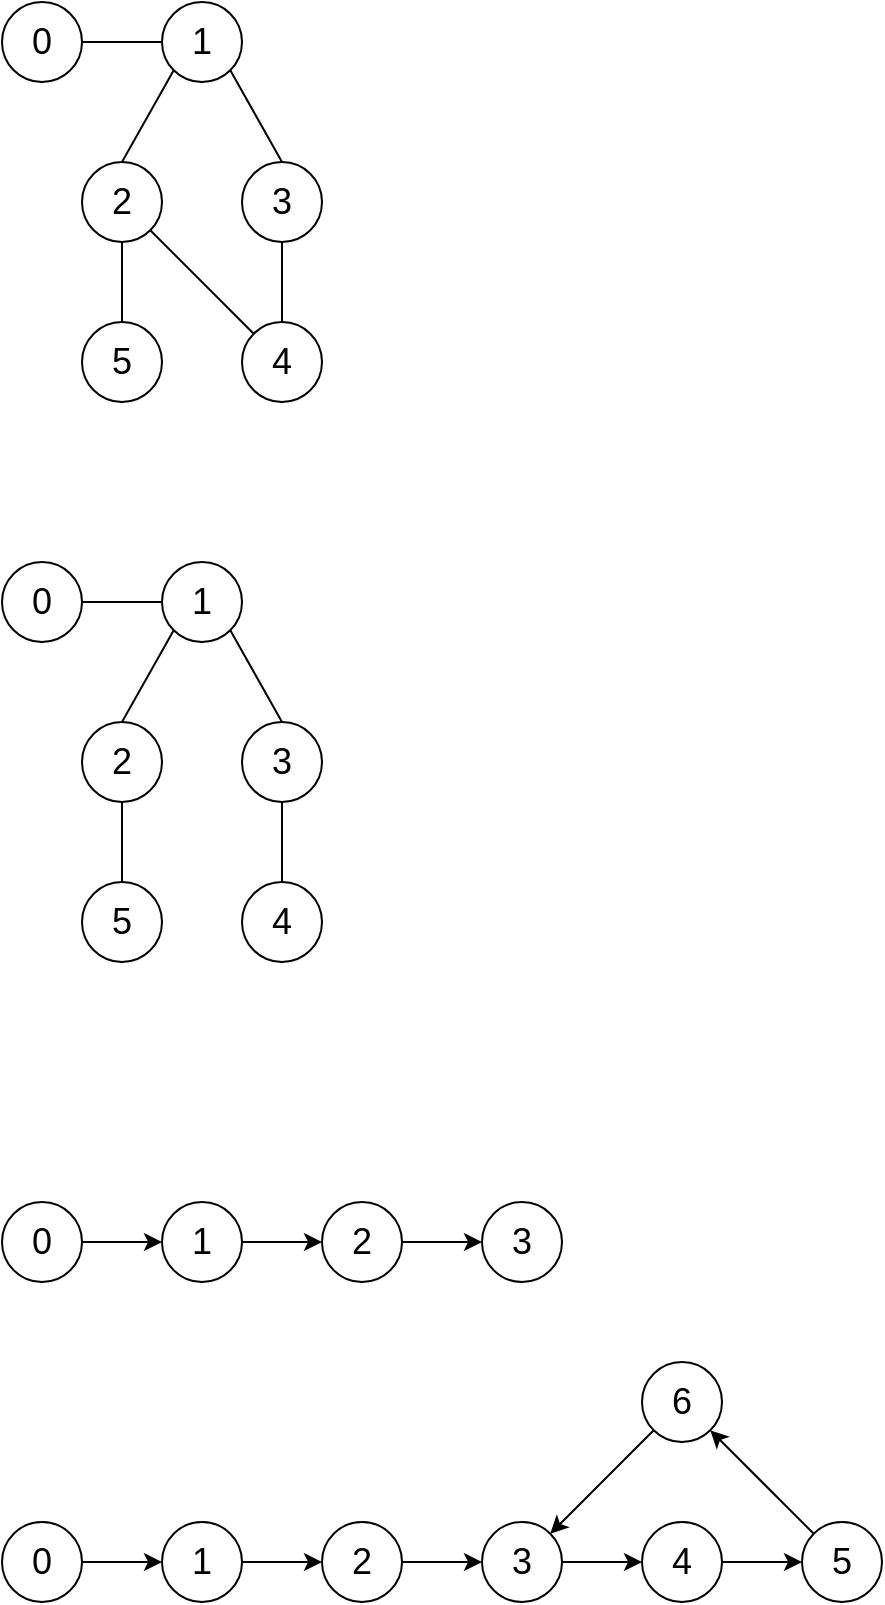 <mxfile version="12.5.3" type="device"><diagram id="YvnQEWQ_zW1g7aBh3bq4" name="第 1 页"><mxGraphModel dx="1106" dy="820" grid="1" gridSize="10" guides="1" tooltips="1" connect="1" arrows="1" fold="1" page="1" pageScale="1" pageWidth="827" pageHeight="1169" math="0" shadow="0"><root><mxCell id="0"/><mxCell id="1" parent="0"/><mxCell id="4K0qvKS_ltvMtjV-e6bl-1" value="&lt;font style=&quot;font-size: 18px&quot;&gt;0&lt;/font&gt;" style="ellipse;whiteSpace=wrap;html=1;aspect=fixed;" parent="1" vertex="1"><mxGeometry x="120" y="120" width="40" height="40" as="geometry"/></mxCell><mxCell id="aAc9UXp_5tMA21HBsRUT-1" value="&lt;font style=&quot;font-size: 18px&quot;&gt;1&lt;/font&gt;" style="ellipse;whiteSpace=wrap;html=1;aspect=fixed;" vertex="1" parent="1"><mxGeometry x="200" y="120" width="40" height="40" as="geometry"/></mxCell><mxCell id="aAc9UXp_5tMA21HBsRUT-2" value="&lt;font style=&quot;font-size: 18px&quot;&gt;2&lt;/font&gt;" style="ellipse;whiteSpace=wrap;html=1;aspect=fixed;" vertex="1" parent="1"><mxGeometry x="160" y="200" width="40" height="40" as="geometry"/></mxCell><mxCell id="aAc9UXp_5tMA21HBsRUT-3" value="&lt;font style=&quot;font-size: 18px&quot;&gt;3&lt;/font&gt;" style="ellipse;whiteSpace=wrap;html=1;aspect=fixed;" vertex="1" parent="1"><mxGeometry x="240" y="200" width="40" height="40" as="geometry"/></mxCell><mxCell id="aAc9UXp_5tMA21HBsRUT-4" value="&lt;font style=&quot;font-size: 18px&quot;&gt;4&lt;/font&gt;" style="ellipse;whiteSpace=wrap;html=1;aspect=fixed;" vertex="1" parent="1"><mxGeometry x="240" y="280" width="40" height="40" as="geometry"/></mxCell><mxCell id="aAc9UXp_5tMA21HBsRUT-5" value="&lt;font style=&quot;font-size: 18px&quot;&gt;5&lt;/font&gt;" style="ellipse;whiteSpace=wrap;html=1;aspect=fixed;" vertex="1" parent="1"><mxGeometry x="160" y="280" width="40" height="40" as="geometry"/></mxCell><mxCell id="aAc9UXp_5tMA21HBsRUT-7" value="" style="endArrow=none;html=1;exitX=1;exitY=1;exitDx=0;exitDy=0;entryX=0.5;entryY=0;entryDx=0;entryDy=0;" edge="1" parent="1" source="aAc9UXp_5tMA21HBsRUT-1" target="aAc9UXp_5tMA21HBsRUT-3"><mxGeometry width="50" height="50" relative="1" as="geometry"><mxPoint x="310" y="150" as="sourcePoint"/><mxPoint x="360" y="100" as="targetPoint"/></mxGeometry></mxCell><mxCell id="aAc9UXp_5tMA21HBsRUT-8" value="" style="endArrow=none;html=1;entryX=0.5;entryY=1;entryDx=0;entryDy=0;exitX=0.5;exitY=0;exitDx=0;exitDy=0;" edge="1" parent="1" source="aAc9UXp_5tMA21HBsRUT-4" target="aAc9UXp_5tMA21HBsRUT-3"><mxGeometry width="50" height="50" relative="1" as="geometry"><mxPoint x="100" y="470" as="sourcePoint"/><mxPoint x="150" y="420" as="targetPoint"/></mxGeometry></mxCell><mxCell id="aAc9UXp_5tMA21HBsRUT-9" value="" style="endArrow=none;html=1;entryX=0;entryY=0;entryDx=0;entryDy=0;exitX=1;exitY=1;exitDx=0;exitDy=0;" edge="1" parent="1" source="aAc9UXp_5tMA21HBsRUT-2" target="aAc9UXp_5tMA21HBsRUT-4"><mxGeometry width="50" height="50" relative="1" as="geometry"><mxPoint x="180" y="450" as="sourcePoint"/><mxPoint x="230" y="400" as="targetPoint"/></mxGeometry></mxCell><mxCell id="aAc9UXp_5tMA21HBsRUT-10" value="" style="endArrow=none;html=1;exitX=0;exitY=1;exitDx=0;exitDy=0;entryX=0.5;entryY=0;entryDx=0;entryDy=0;" edge="1" parent="1" source="aAc9UXp_5tMA21HBsRUT-1" target="aAc9UXp_5tMA21HBsRUT-2"><mxGeometry width="50" height="50" relative="1" as="geometry"><mxPoint x="30" y="290" as="sourcePoint"/><mxPoint x="80" y="240" as="targetPoint"/></mxGeometry></mxCell><mxCell id="aAc9UXp_5tMA21HBsRUT-11" value="" style="endArrow=none;html=1;entryX=0;entryY=0.5;entryDx=0;entryDy=0;exitX=1;exitY=0.5;exitDx=0;exitDy=0;" edge="1" parent="1" source="4K0qvKS_ltvMtjV-e6bl-1" target="aAc9UXp_5tMA21HBsRUT-1"><mxGeometry width="50" height="50" relative="1" as="geometry"><mxPoint x="20" y="320" as="sourcePoint"/><mxPoint x="70" y="270" as="targetPoint"/></mxGeometry></mxCell><mxCell id="aAc9UXp_5tMA21HBsRUT-12" value="" style="endArrow=none;html=1;entryX=0.5;entryY=1;entryDx=0;entryDy=0;" edge="1" parent="1" source="aAc9UXp_5tMA21HBsRUT-5" target="aAc9UXp_5tMA21HBsRUT-2"><mxGeometry width="50" height="50" relative="1" as="geometry"><mxPoint x="80" y="460" as="sourcePoint"/><mxPoint x="130" y="410" as="targetPoint"/></mxGeometry></mxCell><mxCell id="aAc9UXp_5tMA21HBsRUT-13" value="&lt;font style=&quot;font-size: 18px&quot;&gt;0&lt;/font&gt;" style="ellipse;whiteSpace=wrap;html=1;aspect=fixed;" vertex="1" parent="1"><mxGeometry x="120" y="400" width="40" height="40" as="geometry"/></mxCell><mxCell id="aAc9UXp_5tMA21HBsRUT-14" value="&lt;font style=&quot;font-size: 18px&quot;&gt;1&lt;/font&gt;" style="ellipse;whiteSpace=wrap;html=1;aspect=fixed;" vertex="1" parent="1"><mxGeometry x="200" y="400" width="40" height="40" as="geometry"/></mxCell><mxCell id="aAc9UXp_5tMA21HBsRUT-15" value="&lt;font style=&quot;font-size: 18px&quot;&gt;2&lt;/font&gt;" style="ellipse;whiteSpace=wrap;html=1;aspect=fixed;" vertex="1" parent="1"><mxGeometry x="160" y="480" width="40" height="40" as="geometry"/></mxCell><mxCell id="aAc9UXp_5tMA21HBsRUT-16" value="&lt;font style=&quot;font-size: 18px&quot;&gt;3&lt;/font&gt;" style="ellipse;whiteSpace=wrap;html=1;aspect=fixed;" vertex="1" parent="1"><mxGeometry x="240" y="480" width="40" height="40" as="geometry"/></mxCell><mxCell id="aAc9UXp_5tMA21HBsRUT-17" value="&lt;font style=&quot;font-size: 18px&quot;&gt;4&lt;/font&gt;" style="ellipse;whiteSpace=wrap;html=1;aspect=fixed;" vertex="1" parent="1"><mxGeometry x="240" y="560" width="40" height="40" as="geometry"/></mxCell><mxCell id="aAc9UXp_5tMA21HBsRUT-18" value="&lt;font style=&quot;font-size: 18px&quot;&gt;5&lt;/font&gt;" style="ellipse;whiteSpace=wrap;html=1;aspect=fixed;" vertex="1" parent="1"><mxGeometry x="160" y="560" width="40" height="40" as="geometry"/></mxCell><mxCell id="aAc9UXp_5tMA21HBsRUT-19" value="" style="endArrow=none;html=1;exitX=1;exitY=1;exitDx=0;exitDy=0;entryX=0.5;entryY=0;entryDx=0;entryDy=0;" edge="1" parent="1" source="aAc9UXp_5tMA21HBsRUT-14" target="aAc9UXp_5tMA21HBsRUT-16"><mxGeometry width="50" height="50" relative="1" as="geometry"><mxPoint x="310" y="430" as="sourcePoint"/><mxPoint x="360" y="380" as="targetPoint"/></mxGeometry></mxCell><mxCell id="aAc9UXp_5tMA21HBsRUT-20" value="" style="endArrow=none;html=1;entryX=0.5;entryY=1;entryDx=0;entryDy=0;exitX=0.5;exitY=0;exitDx=0;exitDy=0;" edge="1" parent="1" source="aAc9UXp_5tMA21HBsRUT-17" target="aAc9UXp_5tMA21HBsRUT-16"><mxGeometry width="50" height="50" relative="1" as="geometry"><mxPoint x="100" y="750" as="sourcePoint"/><mxPoint x="150" y="700" as="targetPoint"/></mxGeometry></mxCell><mxCell id="aAc9UXp_5tMA21HBsRUT-22" value="" style="endArrow=none;html=1;exitX=0;exitY=1;exitDx=0;exitDy=0;entryX=0.5;entryY=0;entryDx=0;entryDy=0;" edge="1" parent="1" source="aAc9UXp_5tMA21HBsRUT-14" target="aAc9UXp_5tMA21HBsRUT-15"><mxGeometry width="50" height="50" relative="1" as="geometry"><mxPoint x="30" y="570" as="sourcePoint"/><mxPoint x="80" y="520" as="targetPoint"/></mxGeometry></mxCell><mxCell id="aAc9UXp_5tMA21HBsRUT-23" value="" style="endArrow=none;html=1;entryX=0;entryY=0.5;entryDx=0;entryDy=0;exitX=1;exitY=0.5;exitDx=0;exitDy=0;" edge="1" parent="1" source="aAc9UXp_5tMA21HBsRUT-13" target="aAc9UXp_5tMA21HBsRUT-14"><mxGeometry width="50" height="50" relative="1" as="geometry"><mxPoint x="20" y="600" as="sourcePoint"/><mxPoint x="70" y="550" as="targetPoint"/></mxGeometry></mxCell><mxCell id="aAc9UXp_5tMA21HBsRUT-24" value="" style="endArrow=none;html=1;entryX=0.5;entryY=1;entryDx=0;entryDy=0;" edge="1" parent="1" source="aAc9UXp_5tMA21HBsRUT-18" target="aAc9UXp_5tMA21HBsRUT-15"><mxGeometry width="50" height="50" relative="1" as="geometry"><mxPoint x="80" y="740" as="sourcePoint"/><mxPoint x="130" y="690" as="targetPoint"/></mxGeometry></mxCell><mxCell id="aAc9UXp_5tMA21HBsRUT-30" style="edgeStyle=orthogonalEdgeStyle;rounded=0;orthogonalLoop=1;jettySize=auto;html=1;entryX=0;entryY=0.5;entryDx=0;entryDy=0;" edge="1" parent="1" source="aAc9UXp_5tMA21HBsRUT-25" target="aAc9UXp_5tMA21HBsRUT-26"><mxGeometry relative="1" as="geometry"/></mxCell><mxCell id="aAc9UXp_5tMA21HBsRUT-25" value="&lt;font style=&quot;font-size: 18px&quot;&gt;0&lt;/font&gt;" style="ellipse;whiteSpace=wrap;html=1;aspect=fixed;" vertex="1" parent="1"><mxGeometry x="120" y="720" width="40" height="40" as="geometry"/></mxCell><mxCell id="aAc9UXp_5tMA21HBsRUT-31" style="edgeStyle=orthogonalEdgeStyle;rounded=0;orthogonalLoop=1;jettySize=auto;html=1;entryX=0;entryY=0.5;entryDx=0;entryDy=0;" edge="1" parent="1" source="aAc9UXp_5tMA21HBsRUT-26" target="aAc9UXp_5tMA21HBsRUT-27"><mxGeometry relative="1" as="geometry"/></mxCell><mxCell id="aAc9UXp_5tMA21HBsRUT-26" value="&lt;font style=&quot;font-size: 18px&quot;&gt;1&lt;/font&gt;" style="ellipse;whiteSpace=wrap;html=1;aspect=fixed;" vertex="1" parent="1"><mxGeometry x="200" y="720" width="40" height="40" as="geometry"/></mxCell><mxCell id="aAc9UXp_5tMA21HBsRUT-32" style="edgeStyle=orthogonalEdgeStyle;rounded=0;orthogonalLoop=1;jettySize=auto;html=1;entryX=0;entryY=0.5;entryDx=0;entryDy=0;" edge="1" parent="1" source="aAc9UXp_5tMA21HBsRUT-27" target="aAc9UXp_5tMA21HBsRUT-28"><mxGeometry relative="1" as="geometry"/></mxCell><mxCell id="aAc9UXp_5tMA21HBsRUT-27" value="&lt;font style=&quot;font-size: 18px&quot;&gt;2&lt;/font&gt;" style="ellipse;whiteSpace=wrap;html=1;aspect=fixed;" vertex="1" parent="1"><mxGeometry x="280" y="720" width="40" height="40" as="geometry"/></mxCell><mxCell id="aAc9UXp_5tMA21HBsRUT-28" value="&lt;font style=&quot;font-size: 18px&quot;&gt;3&lt;/font&gt;" style="ellipse;whiteSpace=wrap;html=1;aspect=fixed;" vertex="1" parent="1"><mxGeometry x="360" y="720" width="40" height="40" as="geometry"/></mxCell><mxCell id="aAc9UXp_5tMA21HBsRUT-33" style="edgeStyle=orthogonalEdgeStyle;rounded=0;orthogonalLoop=1;jettySize=auto;html=1;entryX=0;entryY=0.5;entryDx=0;entryDy=0;" edge="1" parent="1" source="aAc9UXp_5tMA21HBsRUT-34" target="aAc9UXp_5tMA21HBsRUT-36"><mxGeometry relative="1" as="geometry"/></mxCell><mxCell id="aAc9UXp_5tMA21HBsRUT-34" value="&lt;font style=&quot;font-size: 18px&quot;&gt;0&lt;/font&gt;" style="ellipse;whiteSpace=wrap;html=1;aspect=fixed;" vertex="1" parent="1"><mxGeometry x="120" y="880" width="40" height="40" as="geometry"/></mxCell><mxCell id="aAc9UXp_5tMA21HBsRUT-35" style="edgeStyle=orthogonalEdgeStyle;rounded=0;orthogonalLoop=1;jettySize=auto;html=1;entryX=0;entryY=0.5;entryDx=0;entryDy=0;" edge="1" parent="1" source="aAc9UXp_5tMA21HBsRUT-36" target="aAc9UXp_5tMA21HBsRUT-38"><mxGeometry relative="1" as="geometry"/></mxCell><mxCell id="aAc9UXp_5tMA21HBsRUT-36" value="&lt;font style=&quot;font-size: 18px&quot;&gt;1&lt;/font&gt;" style="ellipse;whiteSpace=wrap;html=1;aspect=fixed;" vertex="1" parent="1"><mxGeometry x="200" y="880" width="40" height="40" as="geometry"/></mxCell><mxCell id="aAc9UXp_5tMA21HBsRUT-37" style="edgeStyle=orthogonalEdgeStyle;rounded=0;orthogonalLoop=1;jettySize=auto;html=1;entryX=0;entryY=0.5;entryDx=0;entryDy=0;" edge="1" parent="1" source="aAc9UXp_5tMA21HBsRUT-38" target="aAc9UXp_5tMA21HBsRUT-39"><mxGeometry relative="1" as="geometry"/></mxCell><mxCell id="aAc9UXp_5tMA21HBsRUT-38" value="&lt;font style=&quot;font-size: 18px&quot;&gt;2&lt;/font&gt;" style="ellipse;whiteSpace=wrap;html=1;aspect=fixed;" vertex="1" parent="1"><mxGeometry x="280" y="880" width="40" height="40" as="geometry"/></mxCell><mxCell id="aAc9UXp_5tMA21HBsRUT-43" style="edgeStyle=orthogonalEdgeStyle;rounded=0;orthogonalLoop=1;jettySize=auto;html=1;exitX=1;exitY=0.5;exitDx=0;exitDy=0;" edge="1" parent="1" source="aAc9UXp_5tMA21HBsRUT-39" target="aAc9UXp_5tMA21HBsRUT-40"><mxGeometry relative="1" as="geometry"/></mxCell><mxCell id="aAc9UXp_5tMA21HBsRUT-39" value="&lt;font style=&quot;font-size: 18px&quot;&gt;3&lt;/font&gt;" style="ellipse;whiteSpace=wrap;html=1;aspect=fixed;" vertex="1" parent="1"><mxGeometry x="360" y="880" width="40" height="40" as="geometry"/></mxCell><mxCell id="aAc9UXp_5tMA21HBsRUT-44" style="edgeStyle=orthogonalEdgeStyle;rounded=0;orthogonalLoop=1;jettySize=auto;html=1;exitX=1;exitY=0.5;exitDx=0;exitDy=0;entryX=0;entryY=0.5;entryDx=0;entryDy=0;" edge="1" parent="1" source="aAc9UXp_5tMA21HBsRUT-40" target="aAc9UXp_5tMA21HBsRUT-41"><mxGeometry relative="1" as="geometry"/></mxCell><mxCell id="aAc9UXp_5tMA21HBsRUT-40" value="&lt;font style=&quot;font-size: 18px&quot;&gt;4&lt;/font&gt;" style="ellipse;whiteSpace=wrap;html=1;aspect=fixed;" vertex="1" parent="1"><mxGeometry x="440" y="880" width="40" height="40" as="geometry"/></mxCell><mxCell id="aAc9UXp_5tMA21HBsRUT-41" value="&lt;font style=&quot;font-size: 18px&quot;&gt;5&lt;/font&gt;" style="ellipse;whiteSpace=wrap;html=1;aspect=fixed;" vertex="1" parent="1"><mxGeometry x="520" y="880" width="40" height="40" as="geometry"/></mxCell><mxCell id="aAc9UXp_5tMA21HBsRUT-42" value="&lt;font style=&quot;font-size: 18px&quot;&gt;6&lt;/font&gt;" style="ellipse;whiteSpace=wrap;html=1;aspect=fixed;" vertex="1" parent="1"><mxGeometry x="440" y="800" width="40" height="40" as="geometry"/></mxCell><mxCell id="aAc9UXp_5tMA21HBsRUT-46" value="" style="endArrow=classic;html=1;exitX=0;exitY=0;exitDx=0;exitDy=0;entryX=1;entryY=1;entryDx=0;entryDy=0;" edge="1" parent="1" source="aAc9UXp_5tMA21HBsRUT-41" target="aAc9UXp_5tMA21HBsRUT-42"><mxGeometry width="50" height="50" relative="1" as="geometry"><mxPoint x="470" y="790" as="sourcePoint"/><mxPoint x="520" y="740" as="targetPoint"/></mxGeometry></mxCell><mxCell id="aAc9UXp_5tMA21HBsRUT-47" value="" style="endArrow=classic;html=1;exitX=0;exitY=1;exitDx=0;exitDy=0;entryX=1;entryY=0;entryDx=0;entryDy=0;" edge="1" parent="1" source="aAc9UXp_5tMA21HBsRUT-42" target="aAc9UXp_5tMA21HBsRUT-39"><mxGeometry width="50" height="50" relative="1" as="geometry"><mxPoint x="220" y="850" as="sourcePoint"/><mxPoint x="270" y="800" as="targetPoint"/></mxGeometry></mxCell></root></mxGraphModel></diagram></mxfile>